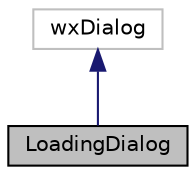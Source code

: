 digraph "LoadingDialog"
{
 // LATEX_PDF_SIZE
  edge [fontname="Helvetica",fontsize="10",labelfontname="Helvetica",labelfontsize="10"];
  node [fontname="Helvetica",fontsize="10",shape=record];
  Node1 [label="LoadingDialog",height=0.2,width=0.4,color="black", fillcolor="grey75", style="filled", fontcolor="black",tooltip="Klasa niestandardowego okna dialogowego wyświetlającego pasek postępu."];
  Node2 -> Node1 [dir="back",color="midnightblue",fontsize="10",style="solid",fontname="Helvetica"];
  Node2 [label="wxDialog",height=0.2,width=0.4,color="grey75", fillcolor="white", style="filled",tooltip=" "];
}
